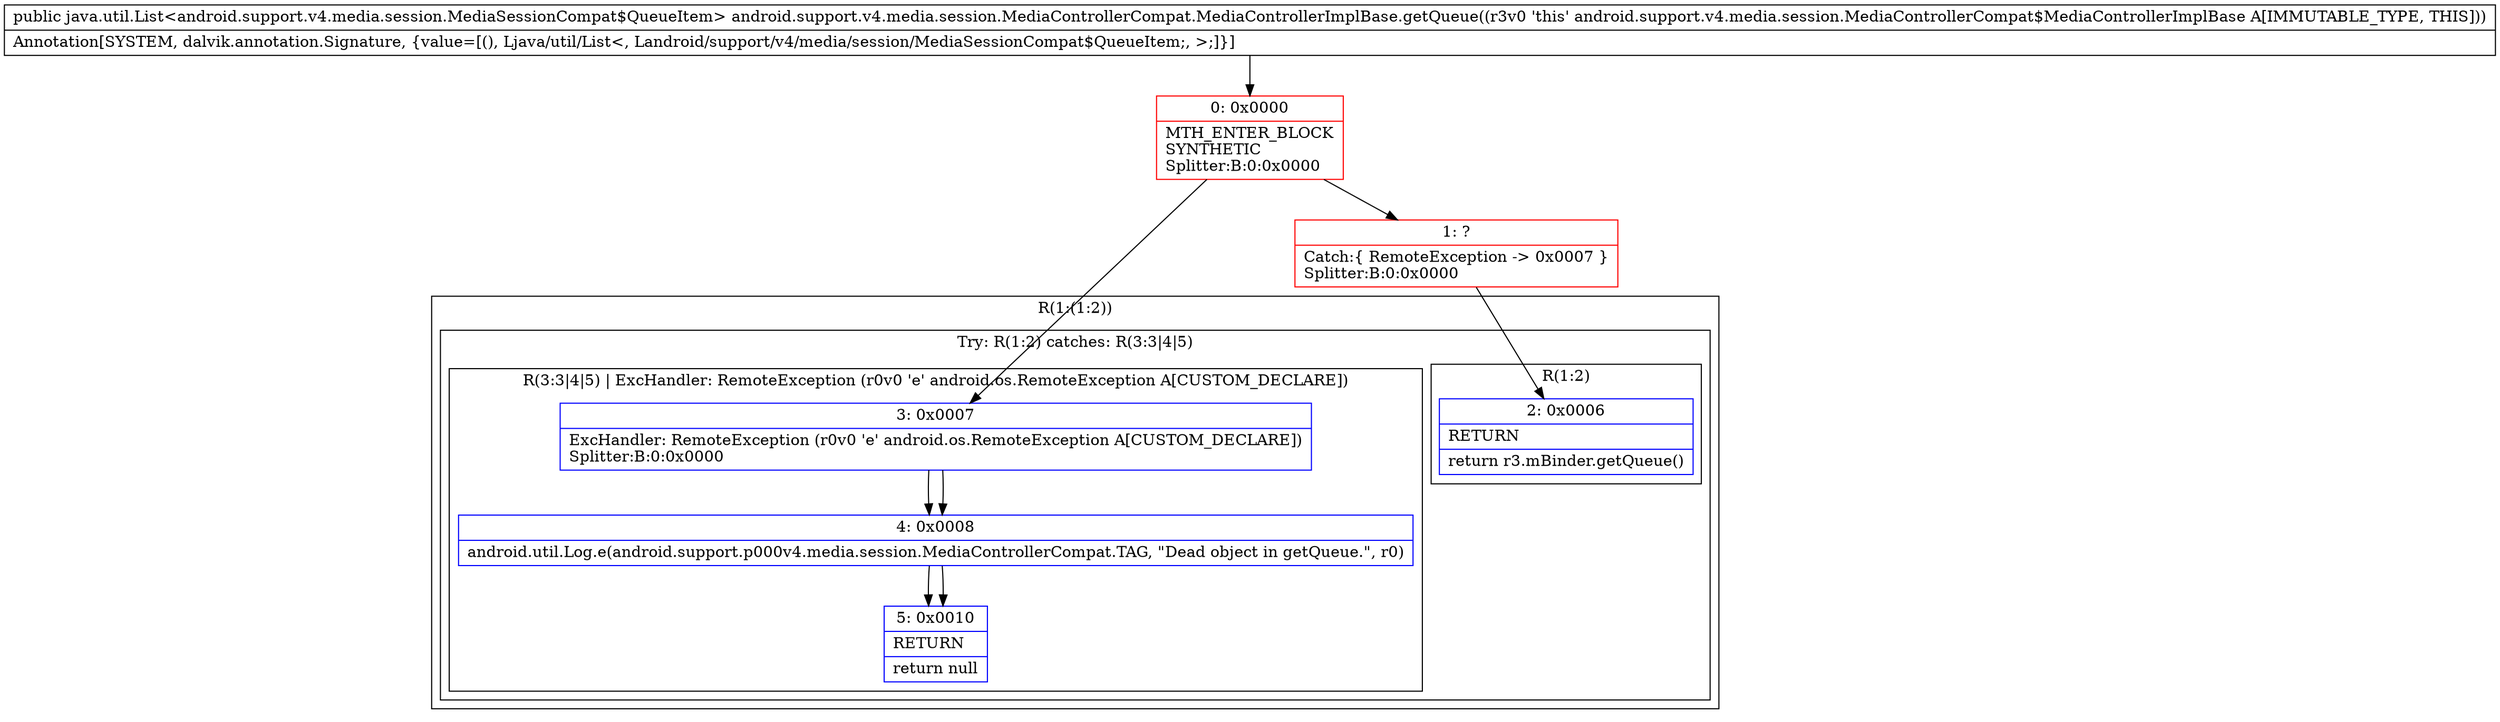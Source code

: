 digraph "CFG forandroid.support.v4.media.session.MediaControllerCompat.MediaControllerImplBase.getQueue()Ljava\/util\/List;" {
subgraph cluster_Region_389222640 {
label = "R(1:(1:2))";
node [shape=record,color=blue];
subgraph cluster_TryCatchRegion_1618138147 {
label = "Try: R(1:2) catches: R(3:3|4|5)";
node [shape=record,color=blue];
subgraph cluster_Region_1118092667 {
label = "R(1:2)";
node [shape=record,color=blue];
Node_2 [shape=record,label="{2\:\ 0x0006|RETURN\l|return r3.mBinder.getQueue()\l}"];
}
subgraph cluster_Region_686287970 {
label = "R(3:3|4|5) | ExcHandler: RemoteException (r0v0 'e' android.os.RemoteException A[CUSTOM_DECLARE])\l";
node [shape=record,color=blue];
Node_3 [shape=record,label="{3\:\ 0x0007|ExcHandler: RemoteException (r0v0 'e' android.os.RemoteException A[CUSTOM_DECLARE])\lSplitter:B:0:0x0000\l}"];
Node_4 [shape=record,label="{4\:\ 0x0008|android.util.Log.e(android.support.p000v4.media.session.MediaControllerCompat.TAG, \"Dead object in getQueue.\", r0)\l}"];
Node_5 [shape=record,label="{5\:\ 0x0010|RETURN\l|return null\l}"];
}
}
}
subgraph cluster_Region_686287970 {
label = "R(3:3|4|5) | ExcHandler: RemoteException (r0v0 'e' android.os.RemoteException A[CUSTOM_DECLARE])\l";
node [shape=record,color=blue];
Node_3 [shape=record,label="{3\:\ 0x0007|ExcHandler: RemoteException (r0v0 'e' android.os.RemoteException A[CUSTOM_DECLARE])\lSplitter:B:0:0x0000\l}"];
Node_4 [shape=record,label="{4\:\ 0x0008|android.util.Log.e(android.support.p000v4.media.session.MediaControllerCompat.TAG, \"Dead object in getQueue.\", r0)\l}"];
Node_5 [shape=record,label="{5\:\ 0x0010|RETURN\l|return null\l}"];
}
Node_0 [shape=record,color=red,label="{0\:\ 0x0000|MTH_ENTER_BLOCK\lSYNTHETIC\lSplitter:B:0:0x0000\l}"];
Node_1 [shape=record,color=red,label="{1\:\ ?|Catch:\{ RemoteException \-\> 0x0007 \}\lSplitter:B:0:0x0000\l}"];
MethodNode[shape=record,label="{public java.util.List\<android.support.v4.media.session.MediaSessionCompat$QueueItem\> android.support.v4.media.session.MediaControllerCompat.MediaControllerImplBase.getQueue((r3v0 'this' android.support.v4.media.session.MediaControllerCompat$MediaControllerImplBase A[IMMUTABLE_TYPE, THIS]))  | Annotation[SYSTEM, dalvik.annotation.Signature, \{value=[(), Ljava\/util\/List\<, Landroid\/support\/v4\/media\/session\/MediaSessionCompat$QueueItem;, \>;]\}]\l}"];
MethodNode -> Node_0;
Node_3 -> Node_4;
Node_4 -> Node_5;
Node_3 -> Node_4;
Node_4 -> Node_5;
Node_0 -> Node_1;
Node_0 -> Node_3;
Node_1 -> Node_2;
}

